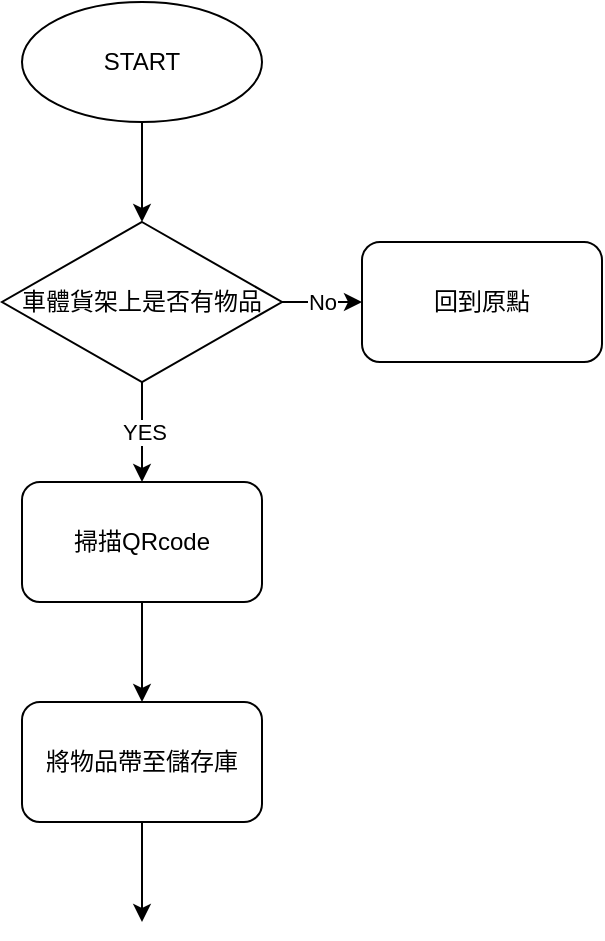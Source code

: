 <mxfile version="15.3.8" type="github"><diagram id="Pu538XBNlrnT2ISTB2-m" name="Page-1"><mxGraphModel dx="1422" dy="762" grid="1" gridSize="10" guides="1" tooltips="1" connect="1" arrows="1" fold="1" page="1" pageScale="1" pageWidth="827" pageHeight="1169" math="0" shadow="0"><root><mxCell id="0"/><mxCell id="1" parent="0"/><mxCell id="1EuAmEGyIGDdV6IgJ97h-8" style="edgeStyle=orthogonalEdgeStyle;rounded=0;orthogonalLoop=1;jettySize=auto;html=1;exitX=0.5;exitY=1;exitDx=0;exitDy=0;entryX=0.5;entryY=0;entryDx=0;entryDy=0;" edge="1" parent="1" source="1EuAmEGyIGDdV6IgJ97h-1"><mxGeometry relative="1" as="geometry"><mxPoint x="400" y="180" as="targetPoint"/></mxGeometry></mxCell><mxCell id="1EuAmEGyIGDdV6IgJ97h-1" value="START" style="ellipse;whiteSpace=wrap;html=1;" vertex="1" parent="1"><mxGeometry x="340" y="70" width="120" height="60" as="geometry"/></mxCell><mxCell id="1EuAmEGyIGDdV6IgJ97h-11" value="No" style="edgeStyle=orthogonalEdgeStyle;rounded=0;orthogonalLoop=1;jettySize=auto;html=1;entryX=0;entryY=0.5;entryDx=0;entryDy=0;" edge="1" parent="1" source="1EuAmEGyIGDdV6IgJ97h-6" target="1EuAmEGyIGDdV6IgJ97h-10"><mxGeometry relative="1" as="geometry"/></mxCell><mxCell id="1EuAmEGyIGDdV6IgJ97h-12" value="YES" style="edgeStyle=orthogonalEdgeStyle;rounded=0;orthogonalLoop=1;jettySize=auto;html=1;" edge="1" parent="1" source="1EuAmEGyIGDdV6IgJ97h-6"><mxGeometry relative="1" as="geometry"><mxPoint x="400" y="310" as="targetPoint"/></mxGeometry></mxCell><mxCell id="1EuAmEGyIGDdV6IgJ97h-6" value="車體貨架上是否有物品" style="rhombus;whiteSpace=wrap;html=1;" vertex="1" parent="1"><mxGeometry x="330" y="180" width="140" height="80" as="geometry"/></mxCell><mxCell id="1EuAmEGyIGDdV6IgJ97h-10" value="回到原點" style="rounded=1;whiteSpace=wrap;html=1;" vertex="1" parent="1"><mxGeometry x="510" y="190" width="120" height="60" as="geometry"/></mxCell><mxCell id="1EuAmEGyIGDdV6IgJ97h-18" style="edgeStyle=orthogonalEdgeStyle;rounded=0;orthogonalLoop=1;jettySize=auto;html=1;entryX=0.5;entryY=0;entryDx=0;entryDy=0;" edge="1" parent="1" source="1EuAmEGyIGDdV6IgJ97h-15" target="1EuAmEGyIGDdV6IgJ97h-17"><mxGeometry relative="1" as="geometry"/></mxCell><mxCell id="1EuAmEGyIGDdV6IgJ97h-15" value="掃描QRcode" style="rounded=1;whiteSpace=wrap;html=1;" vertex="1" parent="1"><mxGeometry x="340" y="310" width="120" height="60" as="geometry"/></mxCell><mxCell id="1EuAmEGyIGDdV6IgJ97h-19" style="edgeStyle=orthogonalEdgeStyle;rounded=0;orthogonalLoop=1;jettySize=auto;html=1;" edge="1" parent="1" source="1EuAmEGyIGDdV6IgJ97h-17"><mxGeometry relative="1" as="geometry"><mxPoint x="400" y="530" as="targetPoint"/></mxGeometry></mxCell><mxCell id="1EuAmEGyIGDdV6IgJ97h-17" value="將物品帶至儲存庫" style="rounded=1;whiteSpace=wrap;html=1;" vertex="1" parent="1"><mxGeometry x="340" y="420" width="120" height="60" as="geometry"/></mxCell></root></mxGraphModel></diagram></mxfile>